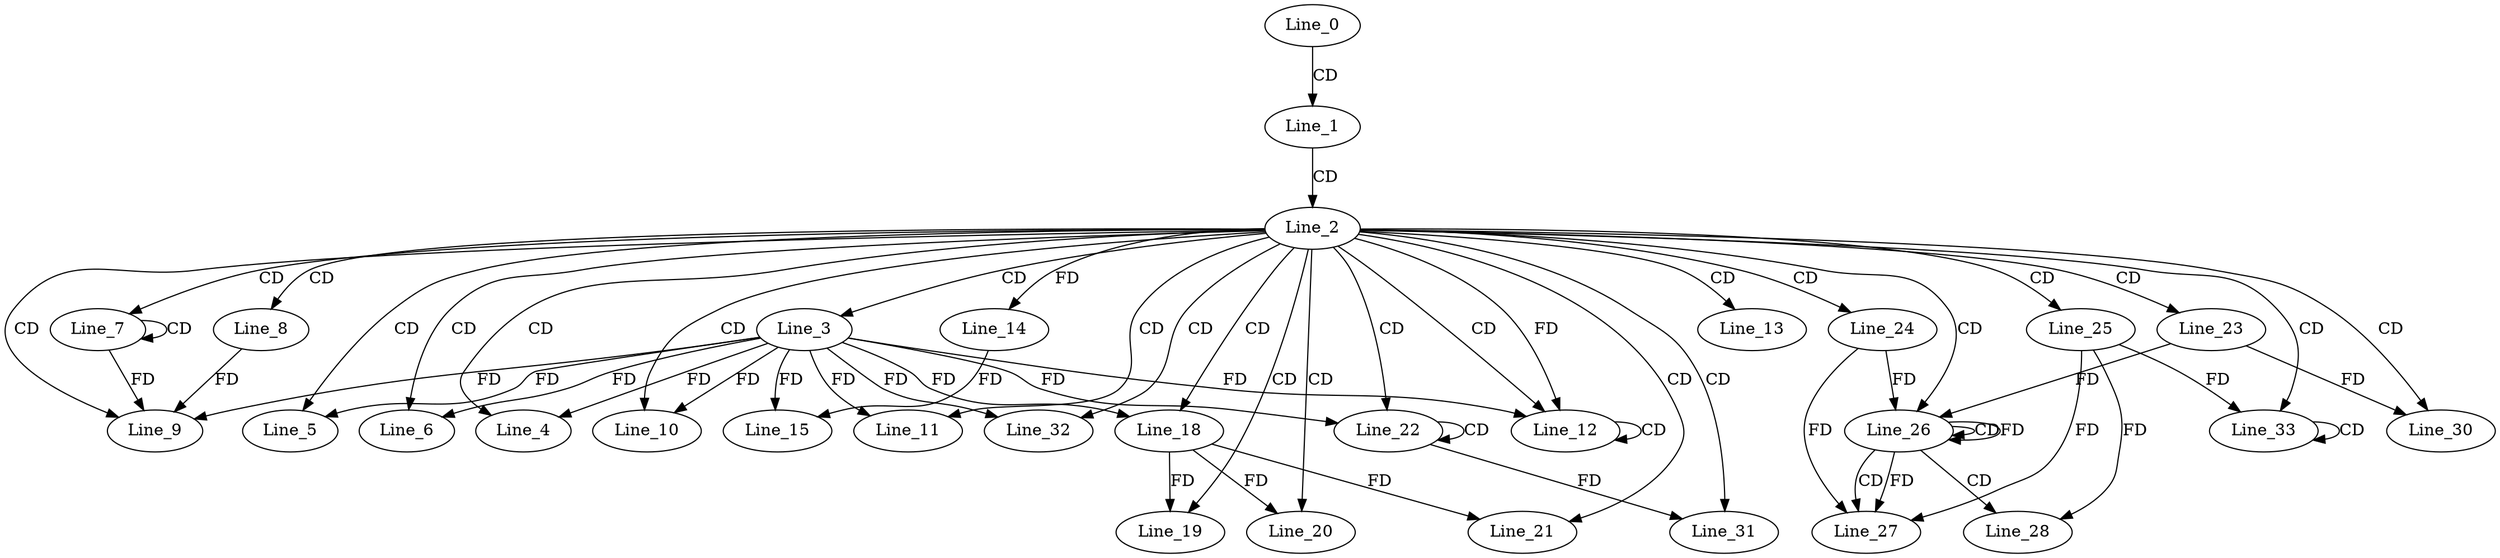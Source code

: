 digraph G {
  Line_0;
  Line_1;
  Line_2;
  Line_3;
  Line_3;
  Line_4;
  Line_5;
  Line_6;
  Line_7;
  Line_7;
  Line_8;
  Line_9;
  Line_9;
  Line_10;
  Line_11;
  Line_12;
  Line_12;
  Line_12;
  Line_13;
  Line_14;
  Line_15;
  Line_14;
  Line_15;
  Line_15;
  Line_18;
  Line_18;
  Line_19;
  Line_20;
  Line_21;
  Line_22;
  Line_22;
  Line_23;
  Line_24;
  Line_25;
  Line_26;
  Line_26;
  Line_26;
  Line_27;
  Line_28;
  Line_30;
  Line_31;
  Line_32;
  Line_33;
  Line_33;
  Line_0 -> Line_1 [ label="CD" ];
  Line_1 -> Line_2 [ label="CD" ];
  Line_2 -> Line_3 [ label="CD" ];
  Line_2 -> Line_4 [ label="CD" ];
  Line_3 -> Line_4 [ label="FD" ];
  Line_2 -> Line_5 [ label="CD" ];
  Line_3 -> Line_5 [ label="FD" ];
  Line_2 -> Line_6 [ label="CD" ];
  Line_3 -> Line_6 [ label="FD" ];
  Line_2 -> Line_7 [ label="CD" ];
  Line_7 -> Line_7 [ label="CD" ];
  Line_2 -> Line_8 [ label="CD" ];
  Line_2 -> Line_9 [ label="CD" ];
  Line_3 -> Line_9 [ label="FD" ];
  Line_8 -> Line_9 [ label="FD" ];
  Line_7 -> Line_9 [ label="FD" ];
  Line_2 -> Line_10 [ label="CD" ];
  Line_3 -> Line_10 [ label="FD" ];
  Line_2 -> Line_11 [ label="CD" ];
  Line_3 -> Line_11 [ label="FD" ];
  Line_2 -> Line_12 [ label="CD" ];
  Line_12 -> Line_12 [ label="CD" ];
  Line_3 -> Line_12 [ label="FD" ];
  Line_2 -> Line_12 [ label="FD" ];
  Line_2 -> Line_13 [ label="CD" ];
  Line_2 -> Line_14 [ label="FD" ];
  Line_3 -> Line_15 [ label="FD" ];
  Line_14 -> Line_15 [ label="FD" ];
  Line_2 -> Line_18 [ label="CD" ];
  Line_3 -> Line_18 [ label="FD" ];
  Line_2 -> Line_19 [ label="CD" ];
  Line_18 -> Line_19 [ label="FD" ];
  Line_2 -> Line_20 [ label="CD" ];
  Line_18 -> Line_20 [ label="FD" ];
  Line_2 -> Line_21 [ label="CD" ];
  Line_18 -> Line_21 [ label="FD" ];
  Line_2 -> Line_22 [ label="CD" ];
  Line_22 -> Line_22 [ label="CD" ];
  Line_3 -> Line_22 [ label="FD" ];
  Line_2 -> Line_23 [ label="CD" ];
  Line_2 -> Line_24 [ label="CD" ];
  Line_2 -> Line_25 [ label="CD" ];
  Line_2 -> Line_26 [ label="CD" ];
  Line_26 -> Line_26 [ label="CD" ];
  Line_26 -> Line_26 [ label="FD" ];
  Line_24 -> Line_26 [ label="FD" ];
  Line_23 -> Line_26 [ label="FD" ];
  Line_26 -> Line_27 [ label="CD" ];
  Line_25 -> Line_27 [ label="FD" ];
  Line_26 -> Line_27 [ label="FD" ];
  Line_24 -> Line_27 [ label="FD" ];
  Line_26 -> Line_28 [ label="CD" ];
  Line_25 -> Line_28 [ label="FD" ];
  Line_2 -> Line_30 [ label="CD" ];
  Line_23 -> Line_30 [ label="FD" ];
  Line_2 -> Line_31 [ label="CD" ];
  Line_22 -> Line_31 [ label="FD" ];
  Line_2 -> Line_32 [ label="CD" ];
  Line_3 -> Line_32 [ label="FD" ];
  Line_2 -> Line_33 [ label="CD" ];
  Line_33 -> Line_33 [ label="CD" ];
  Line_25 -> Line_33 [ label="FD" ];
}
